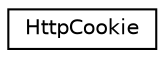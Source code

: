 digraph "Graphical Class Hierarchy"
{
  edge [fontname="Helvetica",fontsize="10",labelfontname="Helvetica",labelfontsize="10"];
  node [fontname="Helvetica",fontsize="10",shape=record];
  rankdir="LR";
  Node0 [label="HttpCookie",height=0.2,width=0.4,color="black", fillcolor="white", style="filled",URL="$class_http_cookie.html",tooltip="This class represents a HTTP Cookie. "];
}
